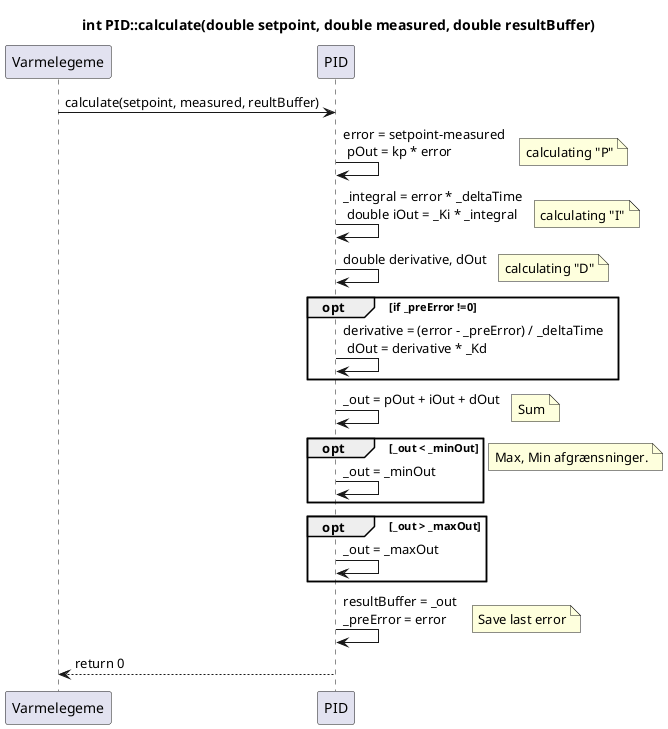 @startuml PID_calculate
title int PID::calculate(double setpoint, double measured, double resultBuffer)

participant Varmelegeme
participant PID


Varmelegeme -> PID : calculate(setpoint, measured, reultBuffer)
PID -> PID : error = setpoint-measured \n pOut = kp * error
note right : calculating "P"

PID -> PID : _integral = error * _deltaTime\n double iOut = _Ki * _integral
note right : calculating "I"


PID -> PID : double derivative, dOut
note right : calculating "D"

opt if _preError !=0
    PID -> PID : derivative = (error - _preError) / _deltaTime \n dOut = derivative * _Kd
end


PID -> PID : _out = pOut + iOut + dOut
note right : Sum

opt _out < _minOut
    PID -> PID : _out = _minOut
end
note right : Max, Min afgrænsninger.
opt _out > _maxOut
    PID -> PID : _out = _maxOut
end

PID -> PID : resultBuffer = _out \n_preError = error
note right : Save last error
PID --> Varmelegeme : return 0

@enduml